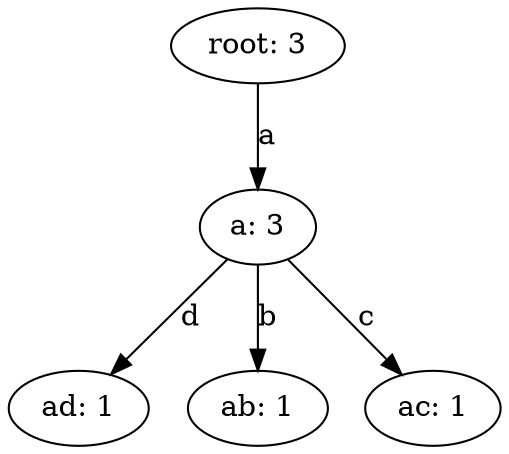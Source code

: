 digraph {
    0 [ label = "root: 3" ]
    1 [ label = "a: 3" ]
    2 [ label = "ad: 1" ]
    3 [ label = "ab: 1" ]
    4 [ label = "ac: 1" ]
    0 -> 1 [ label = "a" ]
    1 -> 2 [ label = "d" ]
    1 -> 3 [ label = "b" ]
    1 -> 4 [ label = "c" ]
}
